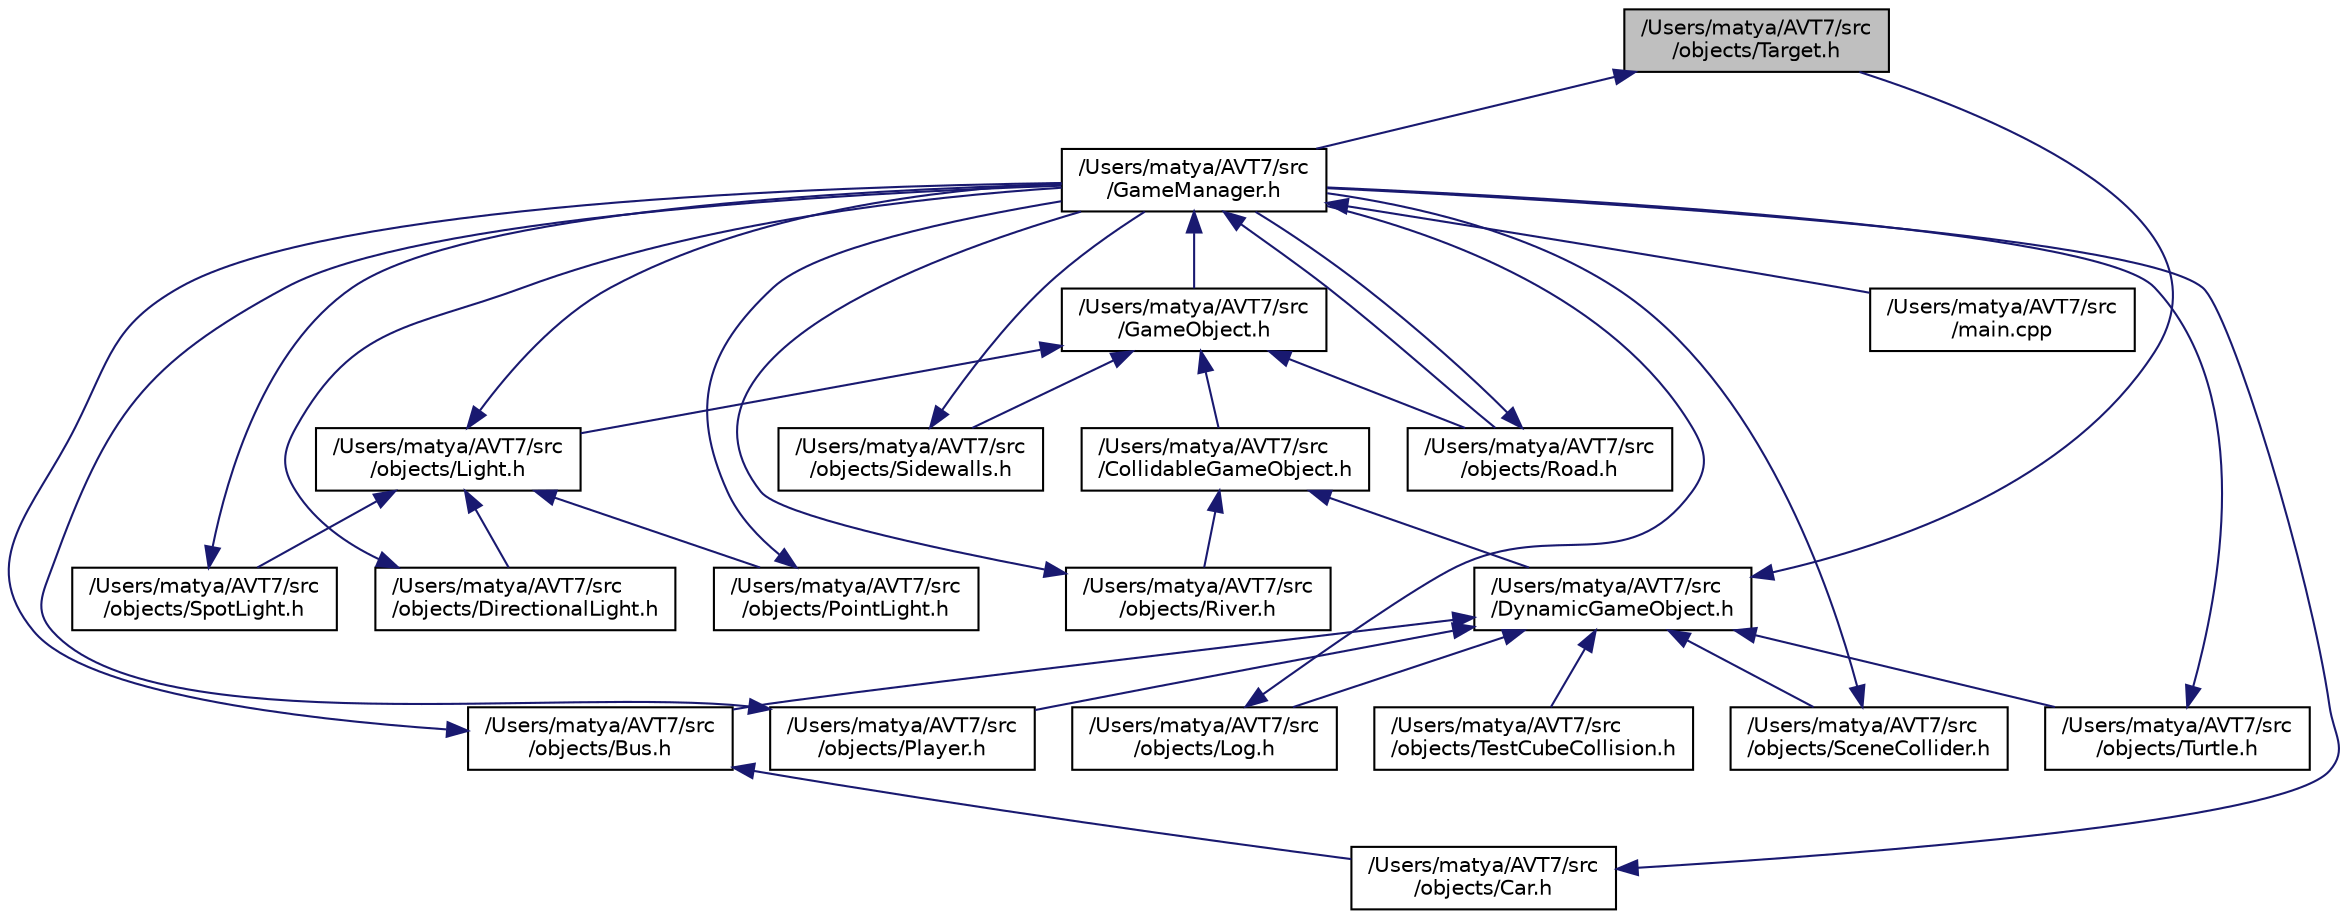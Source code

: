 digraph "/Users/matya/AVT7/src/objects/Target.h"
{
  edge [fontname="Helvetica",fontsize="10",labelfontname="Helvetica",labelfontsize="10"];
  node [fontname="Helvetica",fontsize="10",shape=record];
  Node45 [label="/Users/matya/AVT7/src\l/objects/Target.h",height=0.2,width=0.4,color="black", fillcolor="grey75", style="filled", fontcolor="black"];
  Node45 -> Node46 [dir="back",color="midnightblue",fontsize="10",style="solid"];
  Node46 [label="/Users/matya/AVT7/src\l/GameManager.h",height=0.2,width=0.4,color="black", fillcolor="white", style="filled",URL="$_game_manager_8h.html"];
  Node46 -> Node47 [dir="back",color="midnightblue",fontsize="10",style="solid"];
  Node47 [label="/Users/matya/AVT7/src\l/GameObject.h",height=0.2,width=0.4,color="black", fillcolor="white", style="filled",URL="$_game_object_8h.html"];
  Node47 -> Node48 [dir="back",color="midnightblue",fontsize="10",style="solid"];
  Node48 [label="/Users/matya/AVT7/src\l/CollidableGameObject.h",height=0.2,width=0.4,color="black", fillcolor="white", style="filled",URL="$_collidable_game_object_8h.html"];
  Node48 -> Node49 [dir="back",color="midnightblue",fontsize="10",style="solid"];
  Node49 [label="/Users/matya/AVT7/src\l/objects/River.h",height=0.2,width=0.4,color="black", fillcolor="white", style="filled",URL="$_river_8h.html"];
  Node49 -> Node46 [dir="back",color="midnightblue",fontsize="10",style="solid"];
  Node48 -> Node50 [dir="back",color="midnightblue",fontsize="10",style="solid"];
  Node50 [label="/Users/matya/AVT7/src\l/DynamicGameObject.h",height=0.2,width=0.4,color="black", fillcolor="white", style="filled",URL="$_dynamic_game_object_8h.html"];
  Node50 -> Node51 [dir="back",color="midnightblue",fontsize="10",style="solid"];
  Node51 [label="/Users/matya/AVT7/src\l/objects/Player.h",height=0.2,width=0.4,color="black", fillcolor="white", style="filled",URL="$_player_8h.html"];
  Node51 -> Node46 [dir="back",color="midnightblue",fontsize="10",style="solid"];
  Node50 -> Node52 [dir="back",color="midnightblue",fontsize="10",style="solid"];
  Node52 [label="/Users/matya/AVT7/src\l/objects/Bus.h",height=0.2,width=0.4,color="black", fillcolor="white", style="filled",URL="$_bus_8h.html"];
  Node52 -> Node46 [dir="back",color="midnightblue",fontsize="10",style="solid"];
  Node52 -> Node53 [dir="back",color="midnightblue",fontsize="10",style="solid"];
  Node53 [label="/Users/matya/AVT7/src\l/objects/Car.h",height=0.2,width=0.4,color="black", fillcolor="white", style="filled",URL="$_car_8h.html"];
  Node53 -> Node46 [dir="back",color="midnightblue",fontsize="10",style="solid"];
  Node50 -> Node54 [dir="back",color="midnightblue",fontsize="10",style="solid"];
  Node54 [label="/Users/matya/AVT7/src\l/objects/Log.h",height=0.2,width=0.4,color="black", fillcolor="white", style="filled",URL="$_log_8h.html"];
  Node54 -> Node46 [dir="back",color="midnightblue",fontsize="10",style="solid"];
  Node50 -> Node55 [dir="back",color="midnightblue",fontsize="10",style="solid"];
  Node55 [label="/Users/matya/AVT7/src\l/objects/SceneCollider.h",height=0.2,width=0.4,color="black", fillcolor="white", style="filled",URL="$_scene_collider_8h.html"];
  Node55 -> Node46 [dir="back",color="midnightblue",fontsize="10",style="solid"];
  Node50 -> Node45 [dir="back",color="midnightblue",fontsize="10",style="solid"];
  Node50 -> Node56 [dir="back",color="midnightblue",fontsize="10",style="solid"];
  Node56 [label="/Users/matya/AVT7/src\l/objects/Turtle.h",height=0.2,width=0.4,color="black", fillcolor="white", style="filled",URL="$_turtle_8h.html"];
  Node56 -> Node46 [dir="back",color="midnightblue",fontsize="10",style="solid"];
  Node50 -> Node57 [dir="back",color="midnightblue",fontsize="10",style="solid"];
  Node57 [label="/Users/matya/AVT7/src\l/objects/TestCubeCollision.h",height=0.2,width=0.4,color="black", fillcolor="white", style="filled",URL="$_test_cube_collision_8h.html"];
  Node47 -> Node58 [dir="back",color="midnightblue",fontsize="10",style="solid"];
  Node58 [label="/Users/matya/AVT7/src\l/objects/Road.h",height=0.2,width=0.4,color="black", fillcolor="white", style="filled",URL="$_road_8h.html"];
  Node58 -> Node46 [dir="back",color="midnightblue",fontsize="10",style="solid"];
  Node47 -> Node59 [dir="back",color="midnightblue",fontsize="10",style="solid"];
  Node59 [label="/Users/matya/AVT7/src\l/objects/Light.h",height=0.2,width=0.4,color="black", fillcolor="white", style="filled",URL="$_light_8h.html"];
  Node59 -> Node46 [dir="back",color="midnightblue",fontsize="10",style="solid"];
  Node59 -> Node60 [dir="back",color="midnightblue",fontsize="10",style="solid"];
  Node60 [label="/Users/matya/AVT7/src\l/objects/SpotLight.h",height=0.2,width=0.4,color="black", fillcolor="white", style="filled",URL="$_spot_light_8h.html"];
  Node60 -> Node46 [dir="back",color="midnightblue",fontsize="10",style="solid"];
  Node59 -> Node61 [dir="back",color="midnightblue",fontsize="10",style="solid"];
  Node61 [label="/Users/matya/AVT7/src\l/objects/DirectionalLight.h",height=0.2,width=0.4,color="black", fillcolor="white", style="filled",URL="$_directional_light_8h.html"];
  Node61 -> Node46 [dir="back",color="midnightblue",fontsize="10",style="solid"];
  Node59 -> Node62 [dir="back",color="midnightblue",fontsize="10",style="solid"];
  Node62 [label="/Users/matya/AVT7/src\l/objects/PointLight.h",height=0.2,width=0.4,color="black", fillcolor="white", style="filled",URL="$_point_light_8h.html"];
  Node62 -> Node46 [dir="back",color="midnightblue",fontsize="10",style="solid"];
  Node47 -> Node63 [dir="back",color="midnightblue",fontsize="10",style="solid"];
  Node63 [label="/Users/matya/AVT7/src\l/objects/Sidewalls.h",height=0.2,width=0.4,color="black", fillcolor="white", style="filled",URL="$_sidewalls_8h.html"];
  Node63 -> Node46 [dir="back",color="midnightblue",fontsize="10",style="solid"];
  Node46 -> Node58 [dir="back",color="midnightblue",fontsize="10",style="solid"];
  Node46 -> Node64 [dir="back",color="midnightblue",fontsize="10",style="solid"];
  Node64 [label="/Users/matya/AVT7/src\l/main.cpp",height=0.2,width=0.4,color="black", fillcolor="white", style="filled",URL="$main_8cpp.html"];
}
